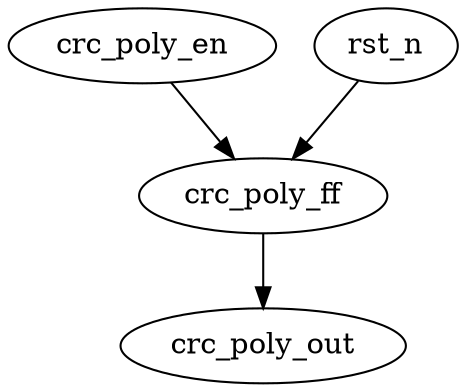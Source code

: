 strict digraph "" {
	crc_poly_en	 [complexity=3,
		importance=0.0279811511499,
		rank=0.00932705038329];
	crc_poly_ff	 [complexity=2,
		importance=0.0220475924004,
		rank=0.0110237962002];
	crc_poly_en -> crc_poly_ff;
	crc_poly_out	 [complexity=0,
		importance=0.009156314716,
		rank=0.0];
	crc_poly_ff -> crc_poly_out;
	rst_n	 [complexity=3,
		importance=0.0500287435502,
		rank=0.0166762478501];
	rst_n -> crc_poly_ff;
}
